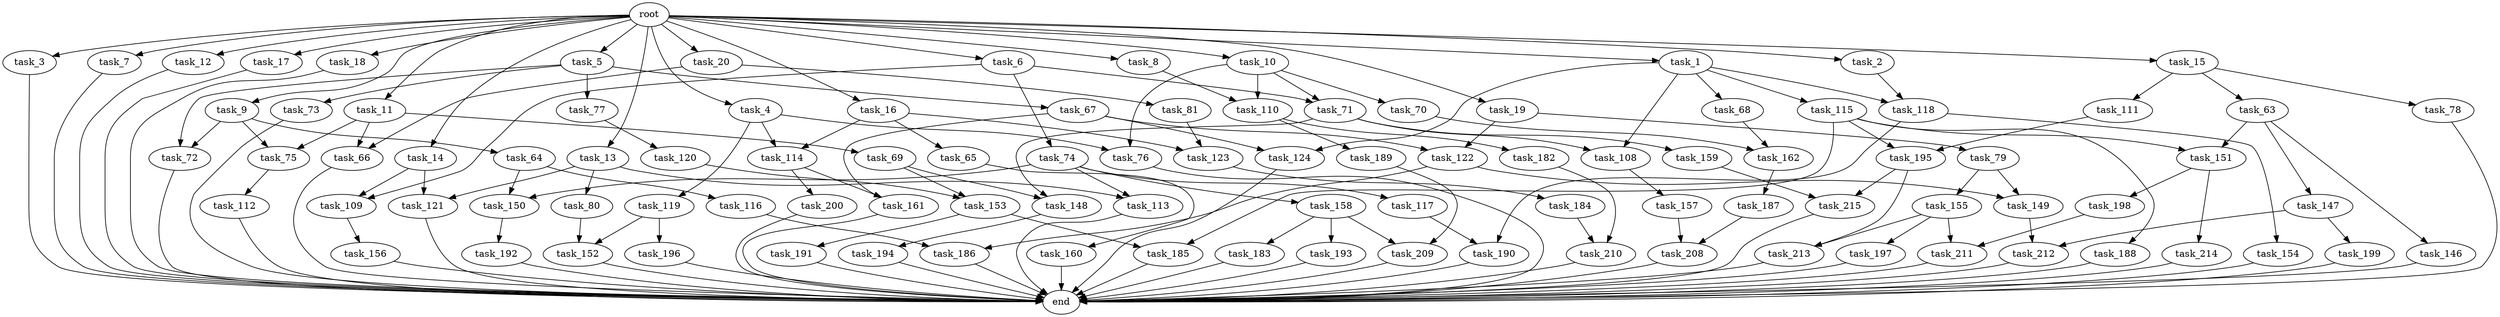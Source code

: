 digraph G {
  root [size="0.000000"];
  task_1 [size="102.400000"];
  task_2 [size="102.400000"];
  task_3 [size="102.400000"];
  task_4 [size="102.400000"];
  task_5 [size="102.400000"];
  task_6 [size="102.400000"];
  task_7 [size="102.400000"];
  task_8 [size="102.400000"];
  task_9 [size="102.400000"];
  task_10 [size="102.400000"];
  task_11 [size="102.400000"];
  task_12 [size="102.400000"];
  task_13 [size="102.400000"];
  task_14 [size="102.400000"];
  task_15 [size="102.400000"];
  task_16 [size="102.400000"];
  task_17 [size="102.400000"];
  task_18 [size="102.400000"];
  task_19 [size="102.400000"];
  task_20 [size="102.400000"];
  task_63 [size="69578470195.199997"];
  task_64 [size="13743895347.200001"];
  task_65 [size="13743895347.200001"];
  task_66 [size="11166914969.600000"];
  task_67 [size="69578470195.199997"];
  task_68 [size="42090679500.800003"];
  task_69 [size="7730941132.800000"];
  task_70 [size="13743895347.200001"];
  task_71 [size="68719476736.000000"];
  task_72 [size="83322365542.400009"];
  task_73 [size="69578470195.199997"];
  task_74 [size="54975581388.800003"];
  task_75 [size="21474836480.000000"];
  task_76 [size="44667659878.400002"];
  task_77 [size="69578470195.199997"];
  task_78 [size="69578470195.199997"];
  task_79 [size="42090679500.800003"];
  task_80 [size="13743895347.200001"];
  task_81 [size="3435973836.800000"];
  task_108 [size="45526653337.600006"];
  task_109 [size="58411555225.600006"];
  task_110 [size="68719476736.000000"];
  task_111 [size="69578470195.199997"];
  task_112 [size="85899345920.000000"];
  task_113 [size="83322365542.400009"];
  task_114 [size="44667659878.400002"];
  task_115 [size="42090679500.800003"];
  task_116 [size="69578470195.199997"];
  task_117 [size="69578470195.199997"];
  task_118 [size="73014444032.000000"];
  task_119 [size="30923764531.200001"];
  task_120 [size="42090679500.800003"];
  task_121 [size="17179869184.000000"];
  task_122 [size="63565515980.800003"];
  task_123 [size="35218731827.200005"];
  task_124 [size="63565515980.800003"];
  task_146 [size="85899345920.000000"];
  task_147 [size="85899345920.000000"];
  task_148 [size="45526653337.600006"];
  task_149 [size="55834574848.000000"];
  task_150 [size="139156940390.399994"];
  task_151 [size="107374182400.000000"];
  task_152 [size="44667659878.400002"];
  task_153 [size="63565515980.800003"];
  task_154 [size="69578470195.199997"];
  task_155 [size="42090679500.800003"];
  task_156 [size="42090679500.800003"];
  task_157 [size="3435973836.800000"];
  task_158 [size="69578470195.199997"];
  task_159 [size="3435973836.800000"];
  task_160 [size="42090679500.800003"];
  task_161 [size="24910810316.800003"];
  task_162 [size="93630287052.800003"];
  task_182 [size="21474836480.000000"];
  task_183 [size="7730941132.800000"];
  task_184 [size="21474836480.000000"];
  task_185 [size="76450417868.800003"];
  task_186 [size="44667659878.400002"];
  task_187 [size="7730941132.800000"];
  task_188 [size="21474836480.000000"];
  task_189 [size="21474836480.000000"];
  task_190 [size="155477816115.200012"];
  task_191 [size="54975581388.800003"];
  task_192 [size="13743895347.200001"];
  task_193 [size="7730941132.800000"];
  task_194 [size="7730941132.800000"];
  task_195 [size="29205777612.800003"];
  task_196 [size="30923764531.200001"];
  task_197 [size="3435973836.800000"];
  task_198 [size="69578470195.199997"];
  task_199 [size="85899345920.000000"];
  task_200 [size="3435973836.800000"];
  task_208 [size="124554051584.000000"];
  task_209 [size="21474836480.000000"];
  task_210 [size="68719476736.000000"];
  task_211 [size="89335319756.800003"];
  task_212 [size="89335319756.800003"];
  task_213 [size="58411555225.600006"];
  task_214 [size="69578470195.199997"];
  task_215 [size="85899345920.000000"];
  end [size="0.000000"];

  root -> task_1 [size="1.000000"];
  root -> task_2 [size="1.000000"];
  root -> task_3 [size="1.000000"];
  root -> task_4 [size="1.000000"];
  root -> task_5 [size="1.000000"];
  root -> task_6 [size="1.000000"];
  root -> task_7 [size="1.000000"];
  root -> task_8 [size="1.000000"];
  root -> task_9 [size="1.000000"];
  root -> task_10 [size="1.000000"];
  root -> task_11 [size="1.000000"];
  root -> task_12 [size="1.000000"];
  root -> task_13 [size="1.000000"];
  root -> task_14 [size="1.000000"];
  root -> task_15 [size="1.000000"];
  root -> task_16 [size="1.000000"];
  root -> task_17 [size="1.000000"];
  root -> task_18 [size="1.000000"];
  root -> task_19 [size="1.000000"];
  root -> task_20 [size="1.000000"];
  task_1 -> task_68 [size="411041792.000000"];
  task_1 -> task_108 [size="411041792.000000"];
  task_1 -> task_115 [size="411041792.000000"];
  task_1 -> task_118 [size="411041792.000000"];
  task_1 -> task_124 [size="411041792.000000"];
  task_2 -> task_118 [size="301989888.000000"];
  task_3 -> end [size="1.000000"];
  task_4 -> task_76 [size="301989888.000000"];
  task_4 -> task_114 [size="301989888.000000"];
  task_4 -> task_119 [size="301989888.000000"];
  task_5 -> task_67 [size="679477248.000000"];
  task_5 -> task_72 [size="679477248.000000"];
  task_5 -> task_73 [size="679477248.000000"];
  task_5 -> task_77 [size="679477248.000000"];
  task_6 -> task_71 [size="536870912.000000"];
  task_6 -> task_74 [size="536870912.000000"];
  task_6 -> task_109 [size="536870912.000000"];
  task_7 -> end [size="1.000000"];
  task_8 -> task_110 [size="536870912.000000"];
  task_9 -> task_64 [size="134217728.000000"];
  task_9 -> task_72 [size="134217728.000000"];
  task_9 -> task_75 [size="134217728.000000"];
  task_10 -> task_70 [size="134217728.000000"];
  task_10 -> task_71 [size="134217728.000000"];
  task_10 -> task_76 [size="134217728.000000"];
  task_10 -> task_110 [size="134217728.000000"];
  task_11 -> task_66 [size="75497472.000000"];
  task_11 -> task_69 [size="75497472.000000"];
  task_11 -> task_75 [size="75497472.000000"];
  task_12 -> end [size="1.000000"];
  task_13 -> task_80 [size="134217728.000000"];
  task_13 -> task_113 [size="134217728.000000"];
  task_13 -> task_121 [size="134217728.000000"];
  task_14 -> task_109 [size="33554432.000000"];
  task_14 -> task_121 [size="33554432.000000"];
  task_15 -> task_63 [size="679477248.000000"];
  task_15 -> task_78 [size="679477248.000000"];
  task_15 -> task_111 [size="679477248.000000"];
  task_16 -> task_65 [size="134217728.000000"];
  task_16 -> task_114 [size="134217728.000000"];
  task_16 -> task_123 [size="134217728.000000"];
  task_17 -> end [size="1.000000"];
  task_18 -> end [size="1.000000"];
  task_19 -> task_79 [size="411041792.000000"];
  task_19 -> task_122 [size="411041792.000000"];
  task_20 -> task_66 [size="33554432.000000"];
  task_20 -> task_81 [size="33554432.000000"];
  task_63 -> task_146 [size="838860800.000000"];
  task_63 -> task_147 [size="838860800.000000"];
  task_63 -> task_151 [size="838860800.000000"];
  task_64 -> task_116 [size="679477248.000000"];
  task_64 -> task_150 [size="679477248.000000"];
  task_65 -> task_160 [size="411041792.000000"];
  task_66 -> end [size="1.000000"];
  task_67 -> task_122 [size="209715200.000000"];
  task_67 -> task_124 [size="209715200.000000"];
  task_67 -> task_161 [size="209715200.000000"];
  task_68 -> task_162 [size="75497472.000000"];
  task_69 -> task_148 [size="411041792.000000"];
  task_69 -> task_153 [size="411041792.000000"];
  task_70 -> task_162 [size="838860800.000000"];
  task_71 -> task_108 [size="33554432.000000"];
  task_71 -> task_148 [size="33554432.000000"];
  task_71 -> task_159 [size="33554432.000000"];
  task_72 -> end [size="1.000000"];
  task_73 -> end [size="1.000000"];
  task_74 -> task_113 [size="679477248.000000"];
  task_74 -> task_117 [size="679477248.000000"];
  task_74 -> task_150 [size="679477248.000000"];
  task_74 -> task_158 [size="679477248.000000"];
  task_75 -> task_112 [size="838860800.000000"];
  task_76 -> end [size="1.000000"];
  task_77 -> task_120 [size="411041792.000000"];
  task_78 -> end [size="1.000000"];
  task_79 -> task_149 [size="411041792.000000"];
  task_79 -> task_155 [size="411041792.000000"];
  task_80 -> task_152 [size="134217728.000000"];
  task_81 -> task_123 [size="209715200.000000"];
  task_108 -> task_157 [size="33554432.000000"];
  task_109 -> task_156 [size="411041792.000000"];
  task_110 -> task_182 [size="209715200.000000"];
  task_110 -> task_189 [size="209715200.000000"];
  task_111 -> task_195 [size="75497472.000000"];
  task_112 -> end [size="1.000000"];
  task_113 -> end [size="1.000000"];
  task_114 -> task_161 [size="33554432.000000"];
  task_114 -> task_200 [size="33554432.000000"];
  task_115 -> task_151 [size="209715200.000000"];
  task_115 -> task_185 [size="209715200.000000"];
  task_115 -> task_188 [size="209715200.000000"];
  task_115 -> task_195 [size="209715200.000000"];
  task_116 -> task_186 [size="301989888.000000"];
  task_117 -> task_190 [size="838860800.000000"];
  task_118 -> task_154 [size="679477248.000000"];
  task_118 -> task_190 [size="679477248.000000"];
  task_119 -> task_152 [size="301989888.000000"];
  task_119 -> task_196 [size="301989888.000000"];
  task_120 -> task_153 [size="209715200.000000"];
  task_121 -> end [size="1.000000"];
  task_122 -> task_149 [size="134217728.000000"];
  task_122 -> task_186 [size="134217728.000000"];
  task_123 -> task_184 [size="209715200.000000"];
  task_124 -> end [size="1.000000"];
  task_146 -> end [size="1.000000"];
  task_147 -> task_199 [size="838860800.000000"];
  task_147 -> task_212 [size="838860800.000000"];
  task_148 -> task_194 [size="75497472.000000"];
  task_149 -> task_212 [size="33554432.000000"];
  task_150 -> task_192 [size="134217728.000000"];
  task_151 -> task_198 [size="679477248.000000"];
  task_151 -> task_214 [size="679477248.000000"];
  task_152 -> end [size="1.000000"];
  task_153 -> task_185 [size="536870912.000000"];
  task_153 -> task_191 [size="536870912.000000"];
  task_154 -> end [size="1.000000"];
  task_155 -> task_197 [size="33554432.000000"];
  task_155 -> task_211 [size="33554432.000000"];
  task_155 -> task_213 [size="33554432.000000"];
  task_156 -> end [size="1.000000"];
  task_157 -> task_208 [size="679477248.000000"];
  task_158 -> task_183 [size="75497472.000000"];
  task_158 -> task_193 [size="75497472.000000"];
  task_158 -> task_209 [size="75497472.000000"];
  task_159 -> task_215 [size="301989888.000000"];
  task_160 -> end [size="1.000000"];
  task_161 -> end [size="1.000000"];
  task_162 -> task_187 [size="75497472.000000"];
  task_182 -> task_210 [size="536870912.000000"];
  task_183 -> end [size="1.000000"];
  task_184 -> task_210 [size="134217728.000000"];
  task_185 -> end [size="1.000000"];
  task_186 -> end [size="1.000000"];
  task_187 -> task_208 [size="536870912.000000"];
  task_188 -> end [size="1.000000"];
  task_189 -> task_209 [size="134217728.000000"];
  task_190 -> end [size="1.000000"];
  task_191 -> end [size="1.000000"];
  task_192 -> end [size="1.000000"];
  task_193 -> end [size="1.000000"];
  task_194 -> end [size="1.000000"];
  task_195 -> task_213 [size="536870912.000000"];
  task_195 -> task_215 [size="536870912.000000"];
  task_196 -> end [size="1.000000"];
  task_197 -> end [size="1.000000"];
  task_198 -> task_211 [size="838860800.000000"];
  task_199 -> end [size="1.000000"];
  task_200 -> end [size="1.000000"];
  task_208 -> end [size="1.000000"];
  task_209 -> end [size="1.000000"];
  task_210 -> end [size="1.000000"];
  task_211 -> end [size="1.000000"];
  task_212 -> end [size="1.000000"];
  task_213 -> end [size="1.000000"];
  task_214 -> end [size="1.000000"];
  task_215 -> end [size="1.000000"];
}
